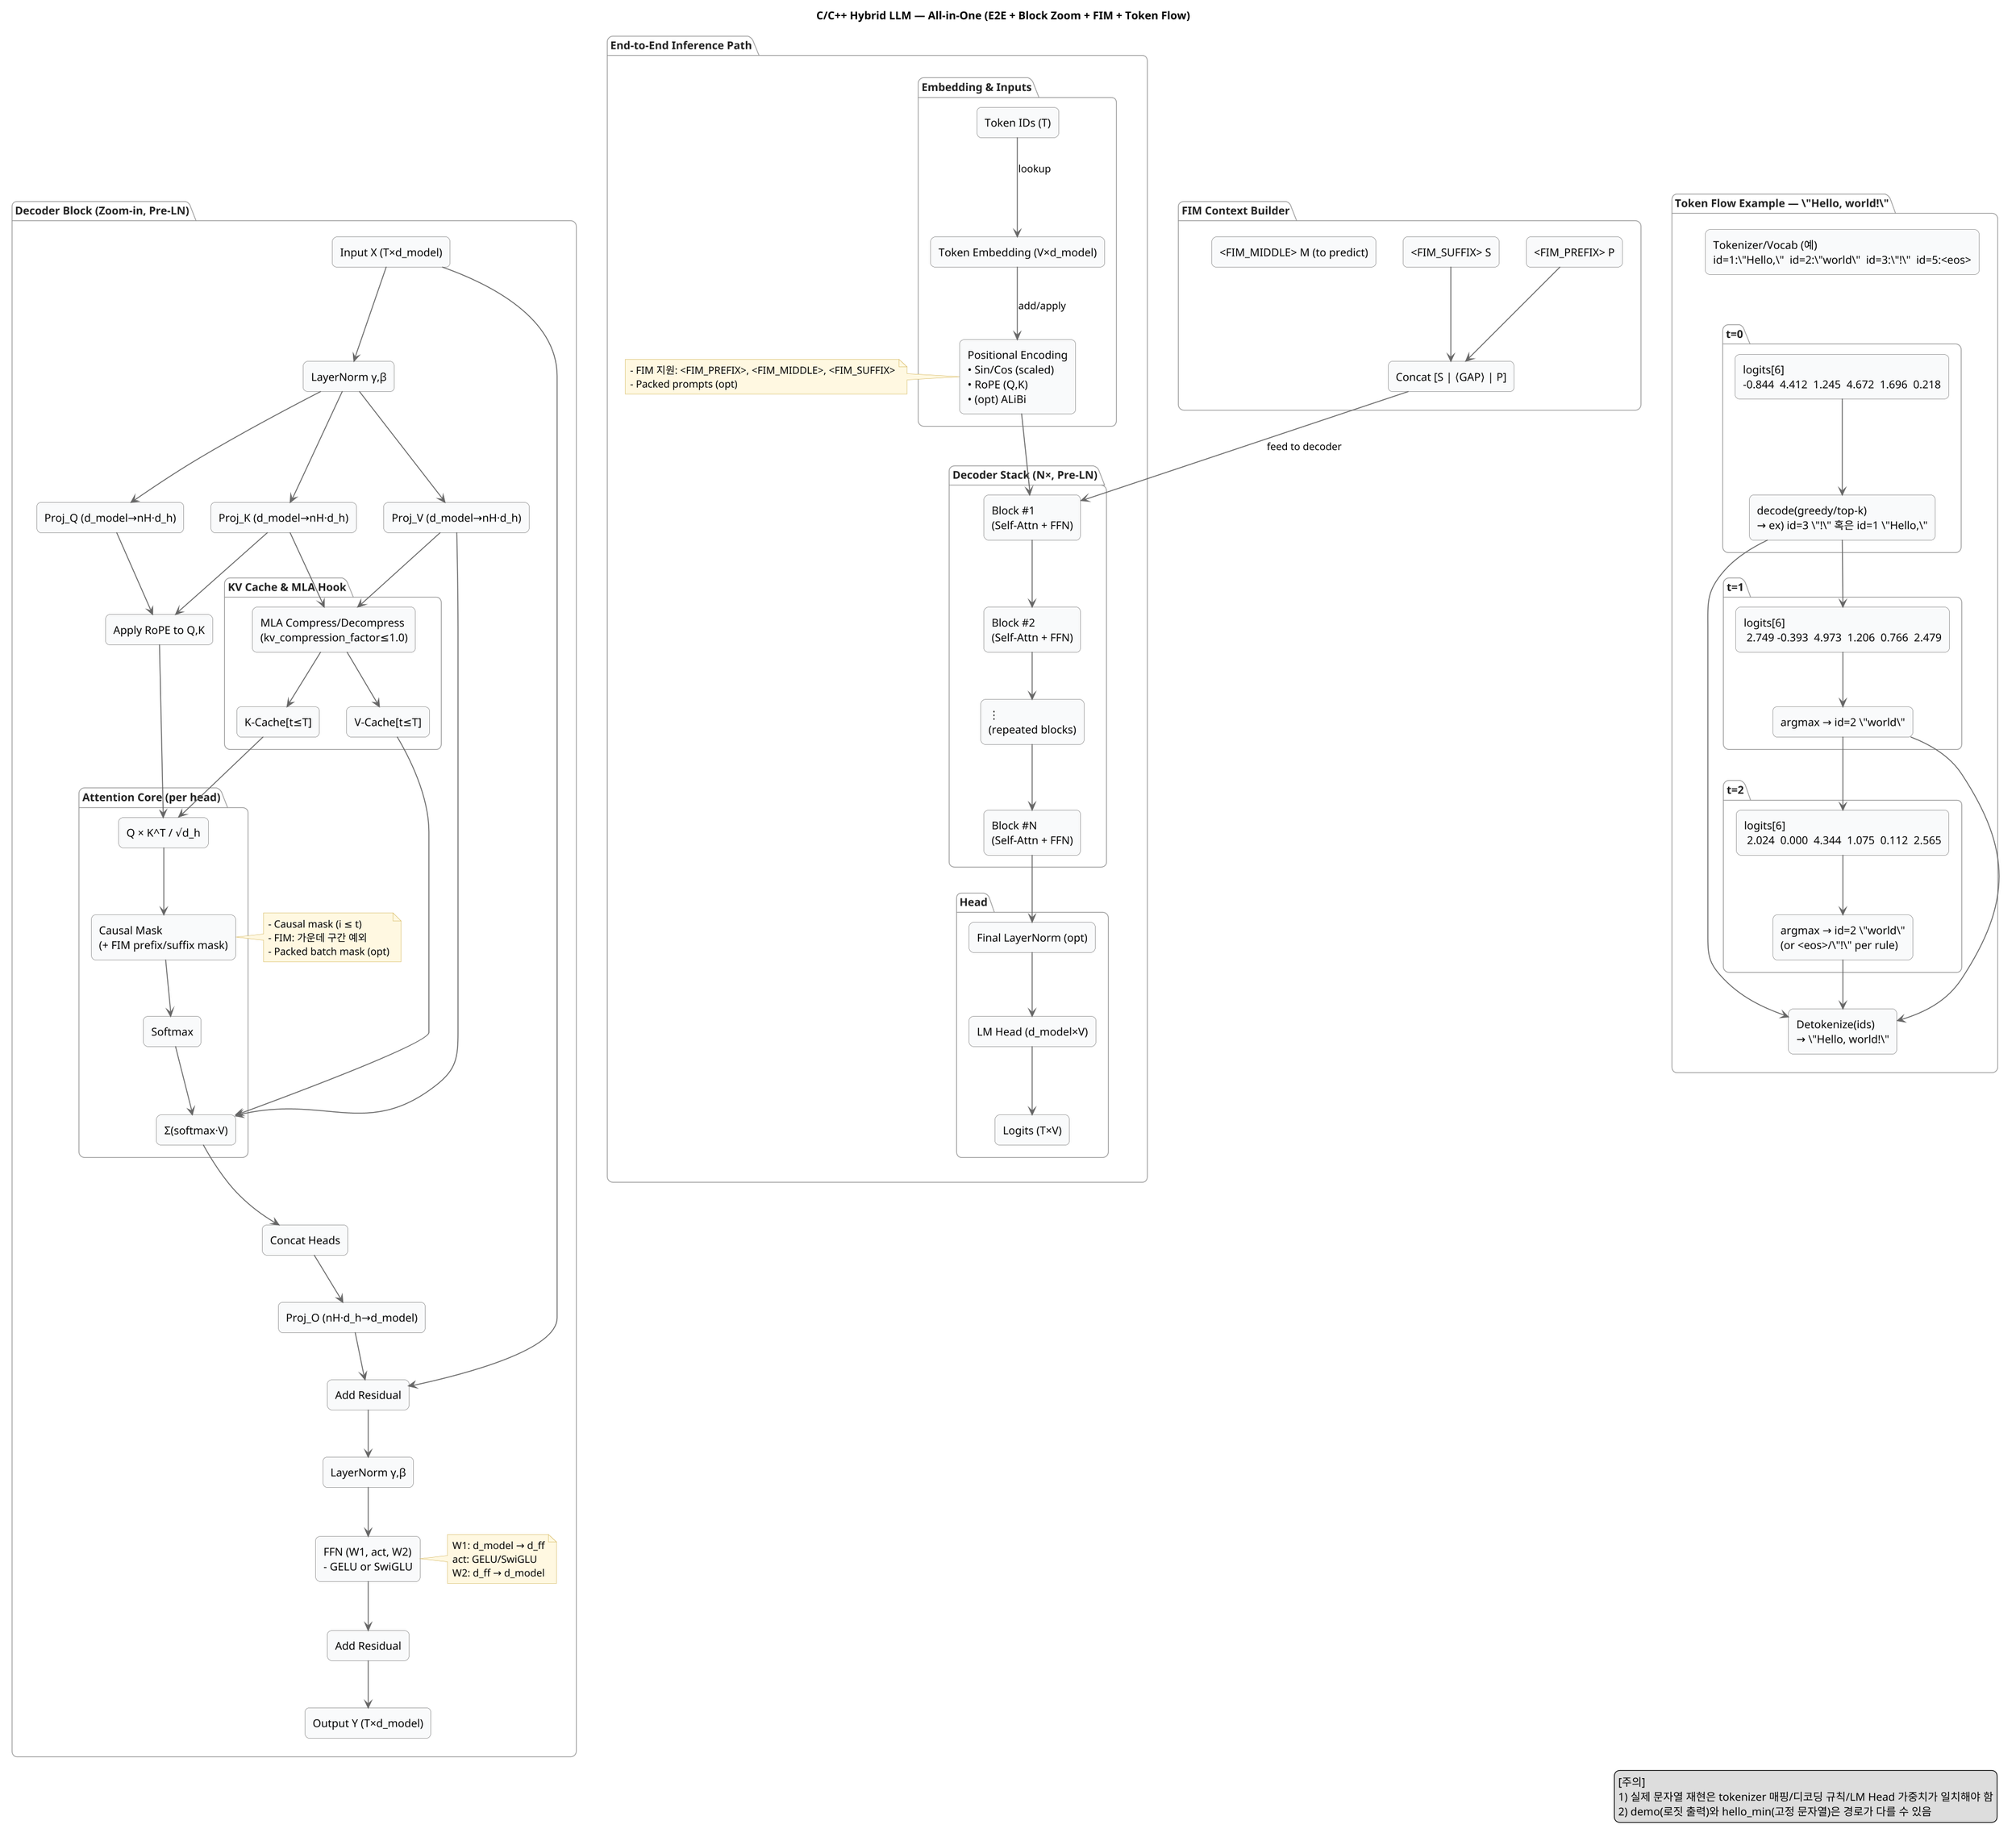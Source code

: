 @startuml
' ---------- Global look & feel (CSS 대체) ----------
skinparam shadowing false
skinparam dpi 120
skinparam defaultTextAlignment left
skinparam ArrowColor #666
skinparam ArrowThickness 1.2
skinparam Rectangle {
  BorderColor #777
  BackgroundColor #f9fafb
  RoundCorner 12
}
skinparam Package {
  BackgroundColor #ffffff
  BorderColor #999
  FontColor #222
  BorderThickness 1
  RoundCorner 14
}
skinparam NoteBackgroundColor #fff8e1
skinparam NoteBorderColor #d6b85f

' stereotype별 색상 (CSS처럼 테마 분리)
skinparam rectangle<<section>>   BackgroundColor #ffffff
skinparam rectangle<<op>>        BackgroundColor #f3f6ff
skinparam rectangle<<attn>>      BackgroundColor #eef7ff
skinparam rectangle<<cache>>     BackgroundColor #fff6ec
skinparam rectangle<<head>>      BackgroundColor #f0fff4
skinparam rectangle<<token>>     BackgroundColor #fff0f6
hide stereotype

top to bottom direction
title **C/C++ Hybrid LLM — All-in-One (E2E + Block Zoom + FIM + Token Flow)**

' =================== End-to-End Path ===================
package "End-to-End Inference Path" as E2E {
  package "Embedding & Inputs" as P_IN {
    rectangle "Token IDs (T)"           as TOK  <<op>>
    rectangle "Token Embedding (V×d_model)" as EMB  <<op>>
    rectangle "Positional Encoding\n• Sin/Cos (scaled)\n• RoPE (Q,K)\n• (opt) ALiBi" as PE <<op>>
    TOK --> EMB : lookup
    EMB --> PE  : add/apply
  }

  package "Decoder Stack (N×, Pre-LN)" as P_DEC {
    rectangle "Block #1\n(Self-Attn + FFN)" as B1  <<op>>
    rectangle "Block #2\n(Self-Attn + FFN)" as B2  <<op>>
    rectangle "⋮\n(repeated blocks)"        as BM  <<op>>
    rectangle "Block #N\n(Self-Attn + FFN)" as BN  <<op>>
    PE --> B1
    B1 --> B2
    B2 --> BM
    BM --> BN
  }

  package "Head" as P_HEAD {
    rectangle "Final LayerNorm (opt)" as LNf <<head>>
    rectangle "LM Head (d_model×V)"   as LMH <<head>>
    rectangle "Logits (T×V)"          as LOG <<head>>
    BN --> LNf
    LNf --> LMH
    LMH --> LOG
  }

  note right of PE
  - FIM 지원: <FIM_PREFIX>, <FIM_MIDDLE>, <FIM_SUFFIX>
  - Packed prompts (opt)
  end note
}

' =================== Block Zoom ===================
package "Decoder Block (Zoom-in, Pre-LN)" as ZOOM {
  rectangle "Input X (T×d_model)"   as ZX     <<section>>
  rectangle "LayerNorm γ,β"         as ZLN1   <<op>>
  rectangle "Proj_Q (d_model→nH·d_h)" as ZWQ  <<op>>
  rectangle "Proj_K (d_model→nH·d_h)" as ZWK  <<op>>
  rectangle "Proj_V (d_model→nH·d_h)" as ZWV  <<op>>
  rectangle "Apply RoPE to Q,K"     as ZROPE  <<op>>

  package "Attention Core (per head)" as ZATTN {
    rectangle "Q × K^T / √d_h"      as ZSDOT  <<attn>>
    rectangle "Causal Mask\n(+ FIM prefix/suffix mask)" as ZMASK <<attn>>
    rectangle "Softmax"             as ZSM    <<attn>>
    rectangle "Σ(softmax·V)"        as ZWTV   <<attn>>
  }

  rectangle "Concat Heads"            as ZCAT  <<op>>
  rectangle "Proj_O (nH·d_h→d_model)" as ZWO   <<op>>
  rectangle "Add Residual"            as ZRES1 <<op>>
  rectangle "LayerNorm γ,β"           as ZLN2  <<op>>
  rectangle "FFN (W1, act, W2)\n- GELU or SwiGLU" as ZFFN <<op>>
  rectangle "Add Residual"            as ZRES2 <<op>>
  rectangle "Output Y (T×d_model)"    as ZY    <<section>>

  ' 흐름
  ZX --> ZLN1
  ZLN1 --> ZWQ
  ZLN1 --> ZWK
  ZLN1 --> ZWV
  ZWQ --> ZROPE
  ZWK --> ZROPE
  ZROPE --> ZSDOT
  ZWV --> ZWTV
  ZSDOT --> ZMASK
  ZMASK --> ZSM
  ZSM --> ZWTV
  ZWTV --> ZCAT
  ZCAT --> ZWO
  ZWO --> ZRES1
  ZX  --> ZRES1
  ZRES1 --> ZLN2
  ZLN2  --> ZFFN
  ZFFN  --> ZRES2
  ZRES2 --> ZY

  package "KV Cache & MLA Hook" as ZCACHE {
    rectangle "K-Cache[t≤T]" as ZKC <<cache>>
    rectangle "V-Cache[t≤T]" as ZVC <<cache>>
    rectangle "MLA Compress/Decompress\n(kv_compression_factor≤1.0)" as ZMLA <<cache>>
  }
  ZWK --> ZMLA
  ZMLA --> ZKC
  ZWV --> ZMLA
  ZMLA --> ZVC
  ZKC --> ZSDOT
  ZVC --> ZWTV

  note right of ZMASK
  - Causal mask (i ≤ t)
  - FIM: 가운데 구간 예외
  - Packed batch mask (opt)
  end note

  note right of ZFFN
  W1: d_model → d_ff
  act: GELU/SwiGLU
  W2: d_ff → d_model
  end note
}

' 배치: ZOOM을 E2E 아래쪽에 배치하려는 의도 (레이아웃 힌트)
E2E -[hidden]-> ZOOM

' =================== FIM Builder ===================
package "FIM Context Builder" as FIM {
  rectangle "<FIM_PREFIX> P"                  as FP <<op>>
  rectangle "<FIM_SUFFIX> S"                  as FS <<op>>
  rectangle "<FIM_MIDDLE> M (to predict)"     as FM <<op>>
  rectangle "Concat [S | ⟨GAP⟩ | P]"          as FC <<op>>
  FP --> FC
  FS --> FC
  FC --> B1 : feed to decoder
}
E2E -[hidden]-> FIM

' =================== Token Flow Example ===================
package "Token Flow Example — \"Hello, world!\"" as TOKFLOW {
  rectangle "Tokenizer/Vocab (예)\nid=1:\"Hello,\"  id=2:\"world\"  id=3:\"!\"  id=5:<eos>" as TVOC <<token>>

  package "t=0" as T0 {
    rectangle "logits[6]\n-0.844  4.412  1.245  4.672  1.696  0.218" as L0 <<token>>
    rectangle "decode(greedy/top-k)\n→ ex) id=3 \"!\" 혹은 id=1 \"Hello,\"" as S0 <<token>>
  }
  package "t=1" as T1 {
    rectangle "logits[6]\n 2.749 -0.393  4.973  1.206  0.766  2.479" as L1 <<token>>
    rectangle "argmax → id=2 \"world\"" as S1 <<token>>
  }
  package "t=2" as T2 {
    rectangle "logits[6]\n 2.024  0.000  4.344  1.075  0.112  2.565" as L2 <<token>>
    rectangle "argmax → id=2 \"world\"\n(or <eos>/\"!\" per rule)" as S2 <<token>>
  }

  rectangle "Detokenize(ids)\n→ \"Hello, world!\"" as DETOK <<token>>

  TVOC -[hidden]-> L0
  L0 --> S0
  S0 --> L1
  L1 --> S1
  S1 --> L2
  L2 --> S2
  S0 --> DETOK
  S1 --> DETOK
  S2 --> DETOK

  legend right
  [주의]
  1) 실제 문자열 재현은 tokenizer 매핑/디코딩 규칙/LM Head 가중치가 일치해야 함
  2) demo(로짓 출력)와 hello_min(고정 문자열)은 경로가 다를 수 있음
  endlegend
}
E2E -[hidden]-> TOKFLOW
@enduml